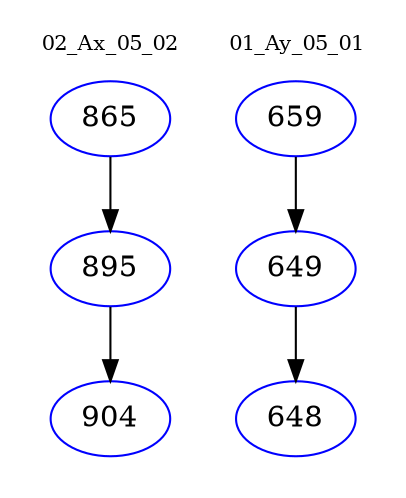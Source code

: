 digraph{
subgraph cluster_0 {
color = white
label = "02_Ax_05_02";
fontsize=10;
T0_865 [label="865", color="blue"]
T0_865 -> T0_895 [color="black"]
T0_895 [label="895", color="blue"]
T0_895 -> T0_904 [color="black"]
T0_904 [label="904", color="blue"]
}
subgraph cluster_1 {
color = white
label = "01_Ay_05_01";
fontsize=10;
T1_659 [label="659", color="blue"]
T1_659 -> T1_649 [color="black"]
T1_649 [label="649", color="blue"]
T1_649 -> T1_648 [color="black"]
T1_648 [label="648", color="blue"]
}
}
